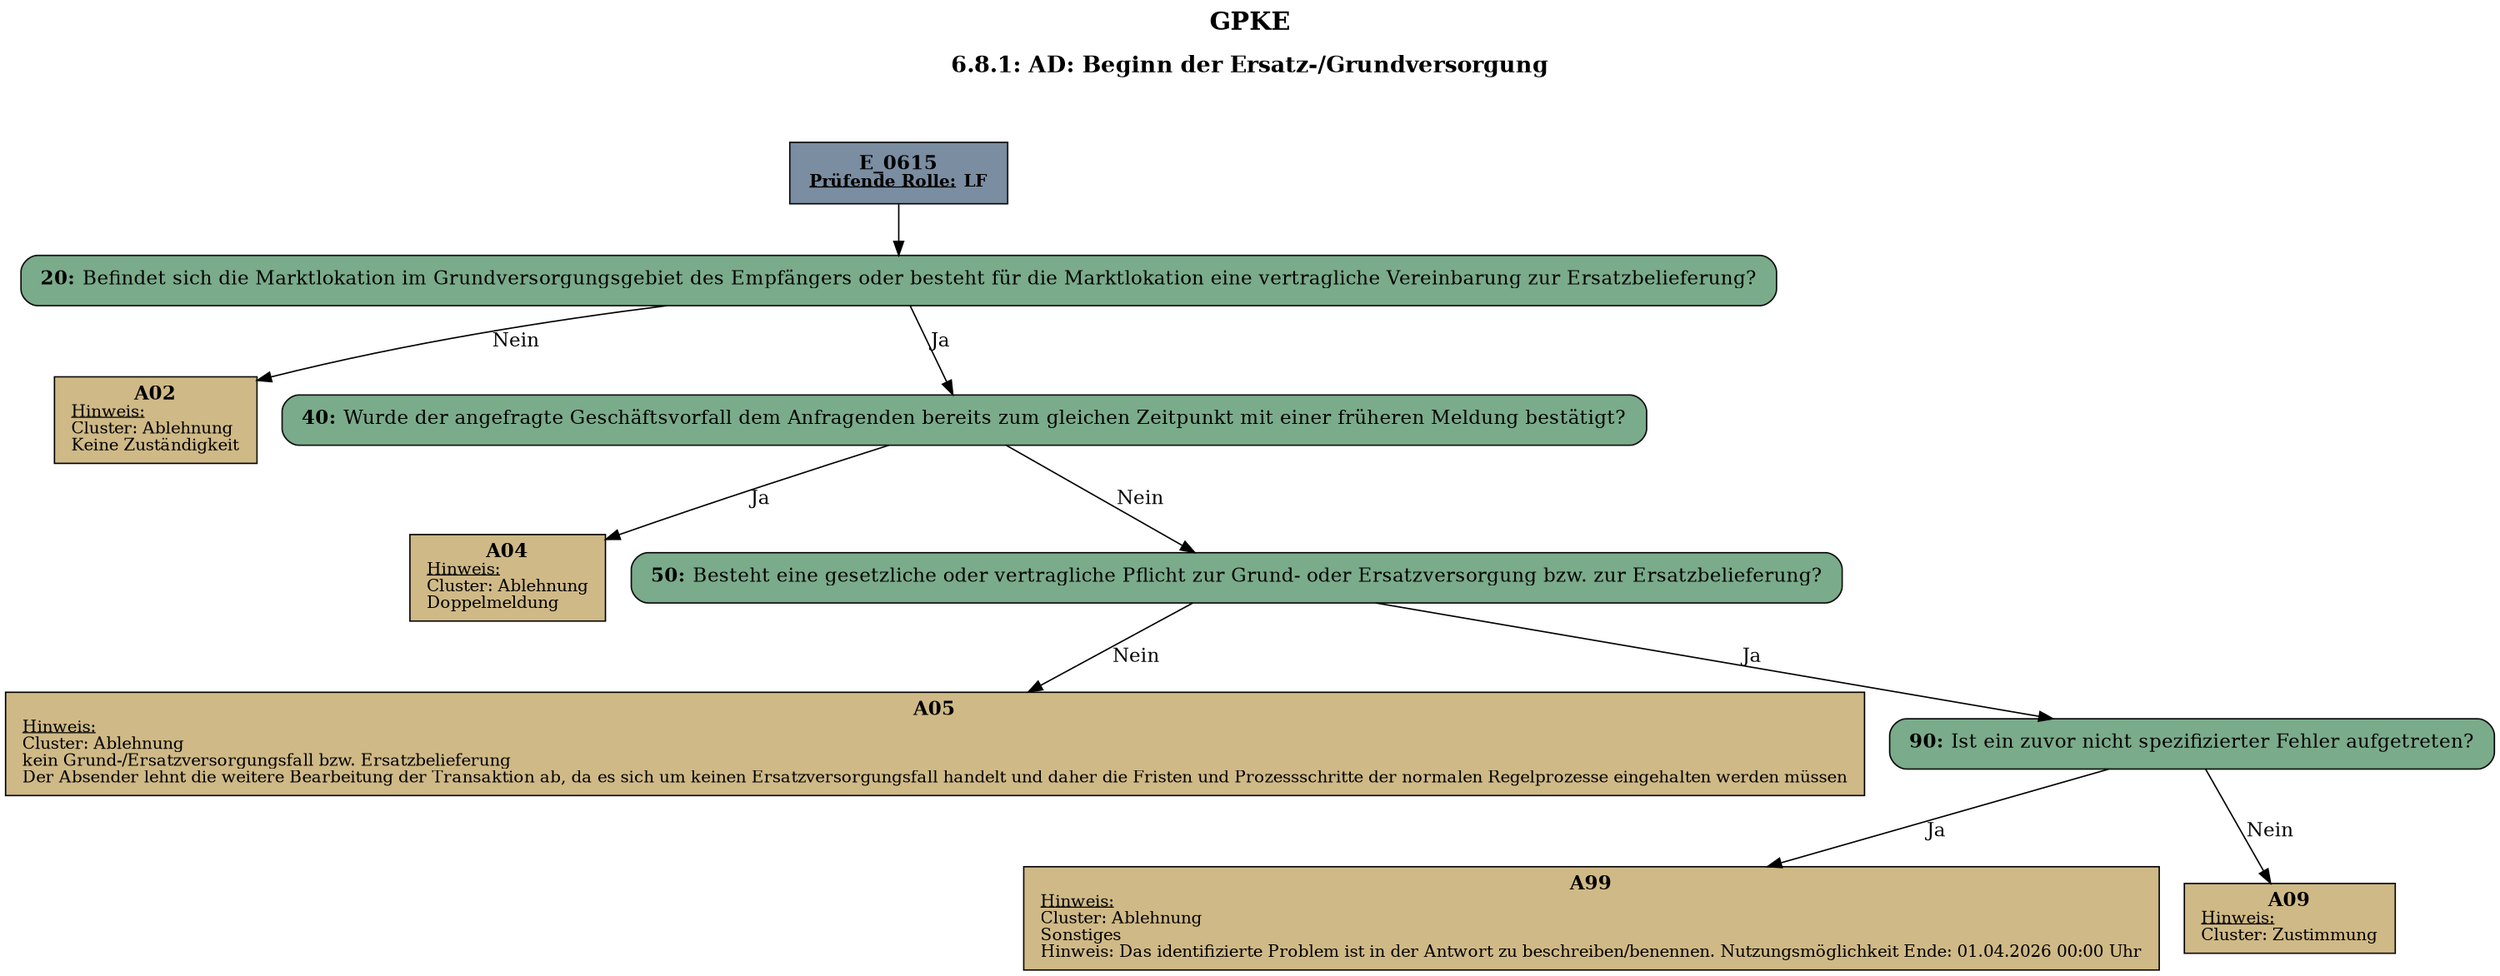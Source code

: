digraph D {
    labelloc="t";
    label=<<B><FONT POINT-SIZE="18">GPKE</FONT></B><BR/><BR/><B><FONT POINT-SIZE="16">6.8.1: AD: Beginn der Ersatz-/Grundversorgung</FONT></B><BR/><BR/><BR/><BR/>>;
    ratio="compress";
    concentrate=true;
    pack=true;
    rankdir=TB;
    packmode="array";
    size="20,20";
    "Start" [margin="0.2,0.12", shape=box, style=filled, fillcolor="#7a8da1", label=<<B>E_0615</B><BR align="center"/><FONT point-size="12"><B><U>Prüfende Rolle:</U> LF</B></FONT><BR align="center"/>>];
    "20" [margin="0.2,0.12", shape=box, style="filled,rounded", fillcolor="#7aab8a", label=<<B>20: </B>Befindet sich die Marktlokation im Grundversorgungsgebiet des Empfängers oder besteht für die Marktlokation eine vertragliche Vereinbarung zur Ersatzbelieferung?<BR align="left"/>>];
    "A02" [margin="0.17,0.08", shape=box, style=filled, fillcolor="#cfb986", label=<<B>A02</B><BR align="center"/><FONT point-size="12"><U>Hinweis:</U><BR align="left"/>Cluster: Ablehnung<BR align="left"/>Keine Zuständigkeit<BR align="left"/></FONT>>];
    "40" [margin="0.2,0.12", shape=box, style="filled,rounded", fillcolor="#7aab8a", label=<<B>40: </B>Wurde der angefragte Geschäftsvorfall dem Anfragenden bereits zum gleichen Zeitpunkt mit einer früheren Meldung bestätigt?<BR align="left"/>>];
    "A04" [margin="0.17,0.08", shape=box, style=filled, fillcolor="#cfb986", label=<<B>A04</B><BR align="center"/><FONT point-size="12"><U>Hinweis:</U><BR align="left"/>Cluster: Ablehnung<BR align="left"/>Doppelmeldung<BR align="left"/></FONT>>];
    "50" [margin="0.2,0.12", shape=box, style="filled,rounded", fillcolor="#7aab8a", label=<<B>50: </B>Besteht eine gesetzliche oder vertragliche Pflicht zur Grund- oder Ersatzversorgung bzw. zur Ersatzbelieferung?<BR align="left"/>>];
    "A05" [margin="0.17,0.08", shape=box, style=filled, fillcolor="#cfb986", label=<<B>A05</B><BR align="center"/><FONT point-size="12"><U>Hinweis:</U><BR align="left"/>Cluster: Ablehnung <BR align="left"/>kein Grund-/Ersatzversorgungsfall bzw. Ersatzbelieferung<BR align="left"/>Der Absender lehnt die weitere Bearbeitung der Transaktion ab, da es sich um keinen Ersatzversorgungsfall handelt und daher die Fristen und Prozessschritte der normalen Regelprozesse eingehalten werden müssen<BR align="left"/></FONT>>];
    "90" [margin="0.2,0.12", shape=box, style="filled,rounded", fillcolor="#7aab8a", label=<<B>90: </B>Ist ein zuvor nicht spezifizierter Fehler aufgetreten?<BR align="left"/>>];
    "A99" [margin="0.17,0.08", shape=box, style=filled, fillcolor="#cfb986", label=<<B>A99</B><BR align="center"/><FONT point-size="12"><U>Hinweis:</U><BR align="left"/>Cluster: Ablehnung<BR align="left"/>Sonstiges <BR align="left"/>Hinweis: Das identifizierte Problem ist in der Antwort zu beschreiben/benennen. Nutzungsmöglichkeit Ende: 01.04.2026 00:00 Uhr<BR align="left"/></FONT>>];
    "A09" [margin="0.17,0.08", shape=box, style=filled, fillcolor="#cfb986", label=<<B>A09</B><BR align="center"/><FONT point-size="12"><U>Hinweis:</U><BR align="left"/>Cluster: Zustimmung<BR align="left"/></FONT>>];

    "Start" -> "20";
    "20" -> "A02" [label="Nein"];
    "20" -> "40" [label="Ja"];
    "40" -> "A04" [label="Ja"];
    "40" -> "50" [label="Nein"];
    "50" -> "A05" [label="Nein"];
    "50" -> "90" [label="Ja"];
    "90" -> "A99" [label="Ja"];
    "90" -> "A09" [label="Nein"];

    bgcolor="transparent";
}